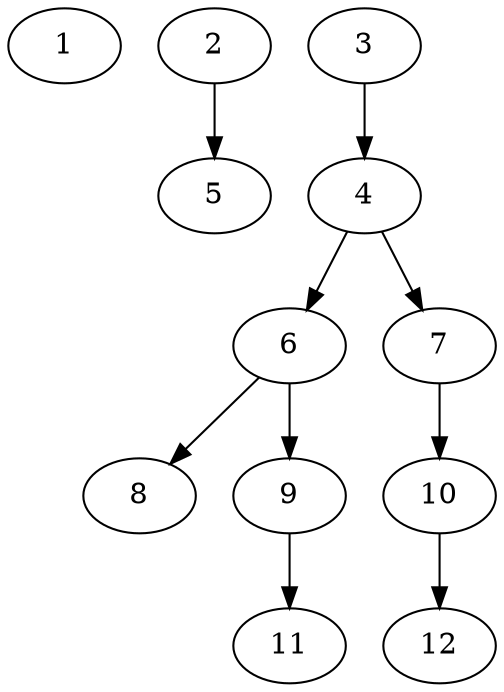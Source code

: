 // DAG (tier=1-easy, mode=compute, n=12, ccr=0.293, fat=0.462, density=0.261, regular=0.646, jump=0.003, mindata=262144, maxdata=2097152)
// DAG automatically generated by daggen at Sun Aug 24 16:33:32 2025
// /home/ermia/Project/Environments/daggen/bin/daggen --dot --ccr 0.293 --fat 0.462 --regular 0.646 --density 0.261 --jump 0.003 --mindata 262144 --maxdata 2097152 -n 12 
digraph G {
  1 [size="14546767350374842", alpha="0.04", expect_size="7273383675187421"]
  2 [size="49001316937158", alpha="0.19", expect_size="24500658468579"]
  2 -> 5 [size ="1609304113152"]
  3 [size="659470003978516", alpha="0.02", expect_size="329735001989258"]
  3 -> 4 [size ="25690112000000"]
  4 [size="808935137522529", alpha="0.20", expect_size="404467568761264"]
  4 -> 6 [size ="12711769407488"]
  4 -> 7 [size ="12711769407488"]
  5 [size="1741514583456235", alpha="0.14", expect_size="870757291728117"]
  6 [size="163793909953937", alpha="0.02", expect_size="81896954976968"]
  6 -> 8 [size ="14111391875072"]
  6 -> 9 [size ="14111391875072"]
  7 [size="1973822685184000000", alpha="0.16", expect_size="986911342592000000"]
  7 -> 10 [size ="12588154880000"]
  8 [size="7743213537991852032", alpha="0.10", expect_size="3871606768995926016"]
  9 [size="6388140360987574272", alpha="0.19", expect_size="3194070180493787136"]
  9 -> 11 [size ="27542685745152"]
  10 [size="435760107028380", alpha="0.17", expect_size="217880053514190"]
  10 -> 12 [size ="554059169792"]
  11 [size="2168408453788205056", alpha="0.02", expect_size="1084204226894102528"]
  12 [size="2903082464458427", alpha="0.03", expect_size="1451541232229213"]
}